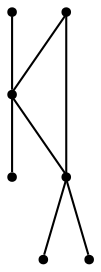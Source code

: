 graph {
  node [shape=point,comment="{\"directed\":false,\"doi\":\"10.1007/978-3-031-22203-0_18\",\"figure\":\"8 (2)\"}"]

  v0 [pos="1237.9024344605189,371.1555925831892"]
  v1 [pos="1334.0541311252214,371.1555925831892"]
  v2 [pos="1196.928156513774,273.09202432346285"]
  v3 [pos="1141.752709036765,371.1555925831892"]
  v4 [pos="1047.973178294283,298.62928090718856"]
  v5 [pos="1013.5500016982379,339.106174932342"]
  v6 [pos="1045.5999313689617,371.1555925831892"]

  v1 -- v2 [id="-2",pos="1334.0541311252214,371.1555925831892 1269.9523959254514,242.9575722477892 1253.9290049034275,242.9575722477892 1237.9014170458356,242.9575722477892 1228.0220593051336,242.95757224778913 1218.1411061610222,242.95757224778913 1196.928156513774,273.09202432346285"]
  v1 -- v4 [id="-3",pos="1334.0541311252214,371.1555925831892 1398.156057090244,435.25668524604623 1423.7977049964175,437.3153191416842 1448.2141312703875,426.75126632399594 1472.6263607087897,416.18721350630767 1495.8091716794204,393.00462306869736 1507.4026119941022,360.54570897513867 1518.9919826500513,328.0909280780747 1518.9919826500513,286.35562674092927 1509.7155770994457,253.90084584386528 1500.447438043141,221.4419317503066 1481.898569423827,198.25934131269628 1451.0728121764143,181.9569333477857 1420.2512517645698,165.65452538287502 1377.1528027246266,156.22816669416943 1334.2376155044885,151.51912054631134 1291.3182314487824,146.8059412019585 1248.5864332252852,146.8059412019585 1205.8504381662196,152.14838381571826 1163.1186399427224,157.49082642947815 1120.3868417192252,168.17574345081687 1091.0072122670983,189.53721571904754 1068.2167070368178,206.11192099371567 1053.4635355897083,229.1118547715309 1047.973178294283,298.62928090718856"]
  v2 -- v3 [id="-4",pos="1196.928156513774,273.09202432346285 1183.8405780865949,291.69132780660965 1166.3304980207768,321.99914982661846 1141.752709036765,371.1555925831892"]
  v4 -- v5 [id="-5",pos="1047.973178294283,298.62928090718856 1036.6132652833899,310.19802208762223 1025.0811395286883,323.7294896064554 1013.5500016982379,339.106174932342"]
  v2 -- v4 [id="-6",pos="1196.928156513774,273.09202432346285 1159.1369241214943,229.79801883105353 1104.9599959454968,240.59103147561632 1047.973178294283,298.62928090718856"]
  v0 -- v2 [id="-7",pos="1237.9024344605189,371.1555925831892 1228.8535056867572,325.91782882202597 1214.6975333185649,293.45057288626504 1196.928156513774,273.09202432346285"]
  v4 -- v6 [id="-8",pos="1047.973178294283,298.62928090718856 1046.4067068304016,318.4644772927347 1045.5999313689617,342.3895285096701 1045.5999313689617,371.1555925831892"]
}